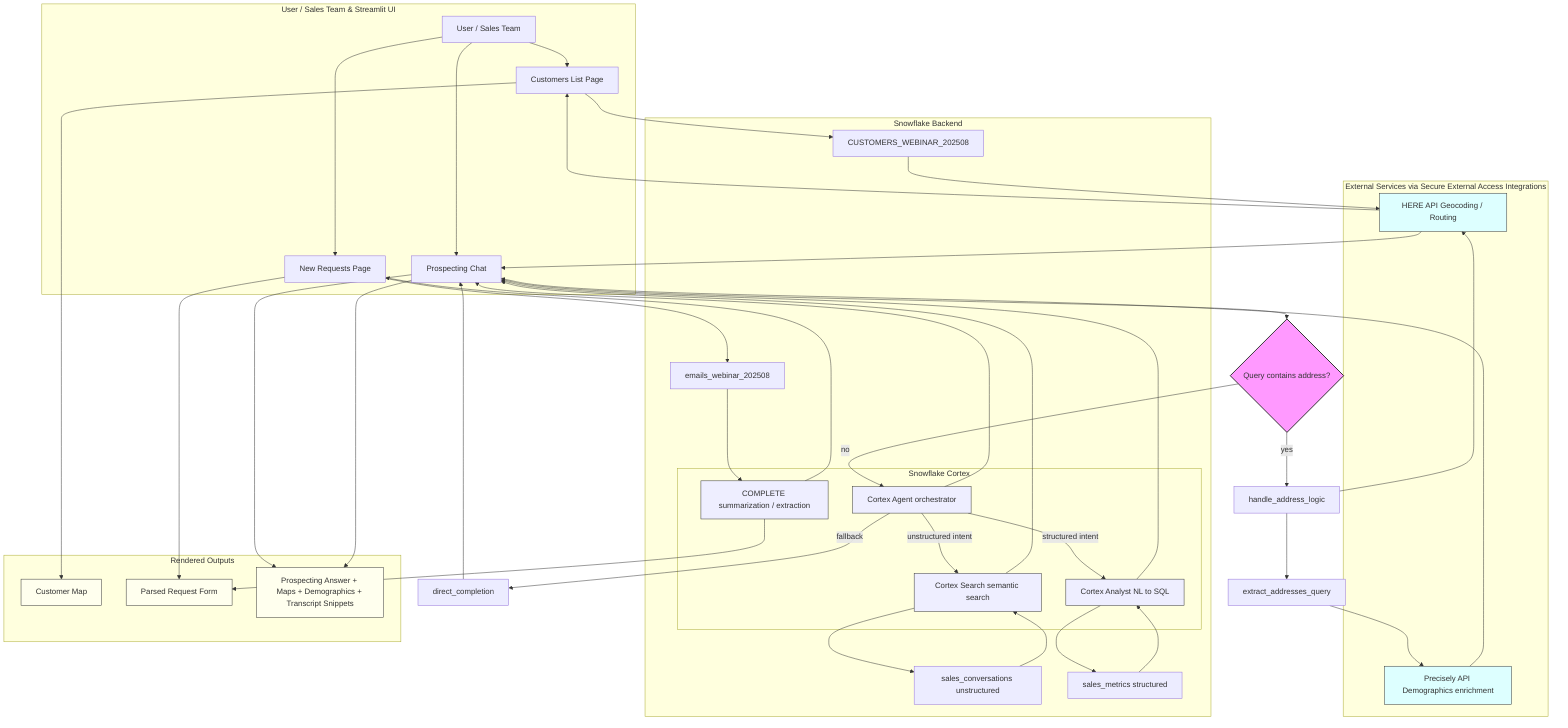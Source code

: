 flowchart TD
  subgraph UI["User / Sales Team & Streamlit UI"]
    A[User / Sales Team]
    B1[Customers List Page]
    B2[New Requests Page]
    B3[Prospecting Chat]
  end

  subgraph Backend["Snowflake Backend"]
    T1[sales_conversations unstructured]
    T2[sales_metrics structured]
    T3[CUSTOMERS_WEBINAR_202508]
    T4[emails_webinar_202508]
    subgraph Cortex["Snowflake Cortex"]
      CA[Cortex Analyst NL to SQL]
      CS[Cortex Search semantic search]
      CAgent[Cortex Agent orchestrator]
      CC[COMPLETE summarization / extraction]
    end
  end

  subgraph External["External Services via Secure External Access Integrations"]
    H[HERE API Geocoding / Routing]
    P[Precisely API Demographics enrichment]
  end

  subgraph Outputs["Rendered Outputs"]
    O1[Customer Map]
    O2[Parsed Request Form]
    O3[Prospecting Answer + Maps + Demographics + Transcript Snippets]
  end

  %% user interactions
  A --> B1
  A --> B2
  A --> B3

  %% Customers list flow
  B1 --> T3
  T3 --> H
  H --> B1
  B1 --> O1

  %% New requests flow
  B2 --> T4
  T4 --> CC
  CC --> B2
  CC --> O2
  B2 --> O2

  %% Prospecting flow
  B3 --> Decision{Query contains address?}
  Decision -- yes --> AddrLogic[handle_address_logic]
  AddrLogic --> H
  H --> B3
  AddrLogic --> ExtractedAddr[extract_addresses_query]
  ExtractedAddr --> P
  P --> B3
  B3 --> O3

  Decision -- no --> CAgent
  CAgent -->|structured intent| CA
  CA --> T2
  T2 --> CA
  CAgent -->|unstructured intent| CS
  CS --> T1
  T1 --> CS
  CAgent -->|fallback| DirectComp[direct_completion]
  CAgent --> B3
  CA --> B3
  CS --> B3
  DirectComp --> B3
  B3 --> O3

  %% styling via classes
  classDef cortex fill:#eef,stroke:#333,stroke-width:1px;
  classDef external fill:#dff,stroke:#333,stroke-width:1px;
  classDef outputs fill:#ffe,stroke:#333,stroke-width:1px;
  classDef decision fill:#f9f,stroke:#333,stroke-width:2px;

  class CA,CS,CAgent,CC cortex
  class H,P external
  class O1,O2,O3 outputs
  class Decision decision